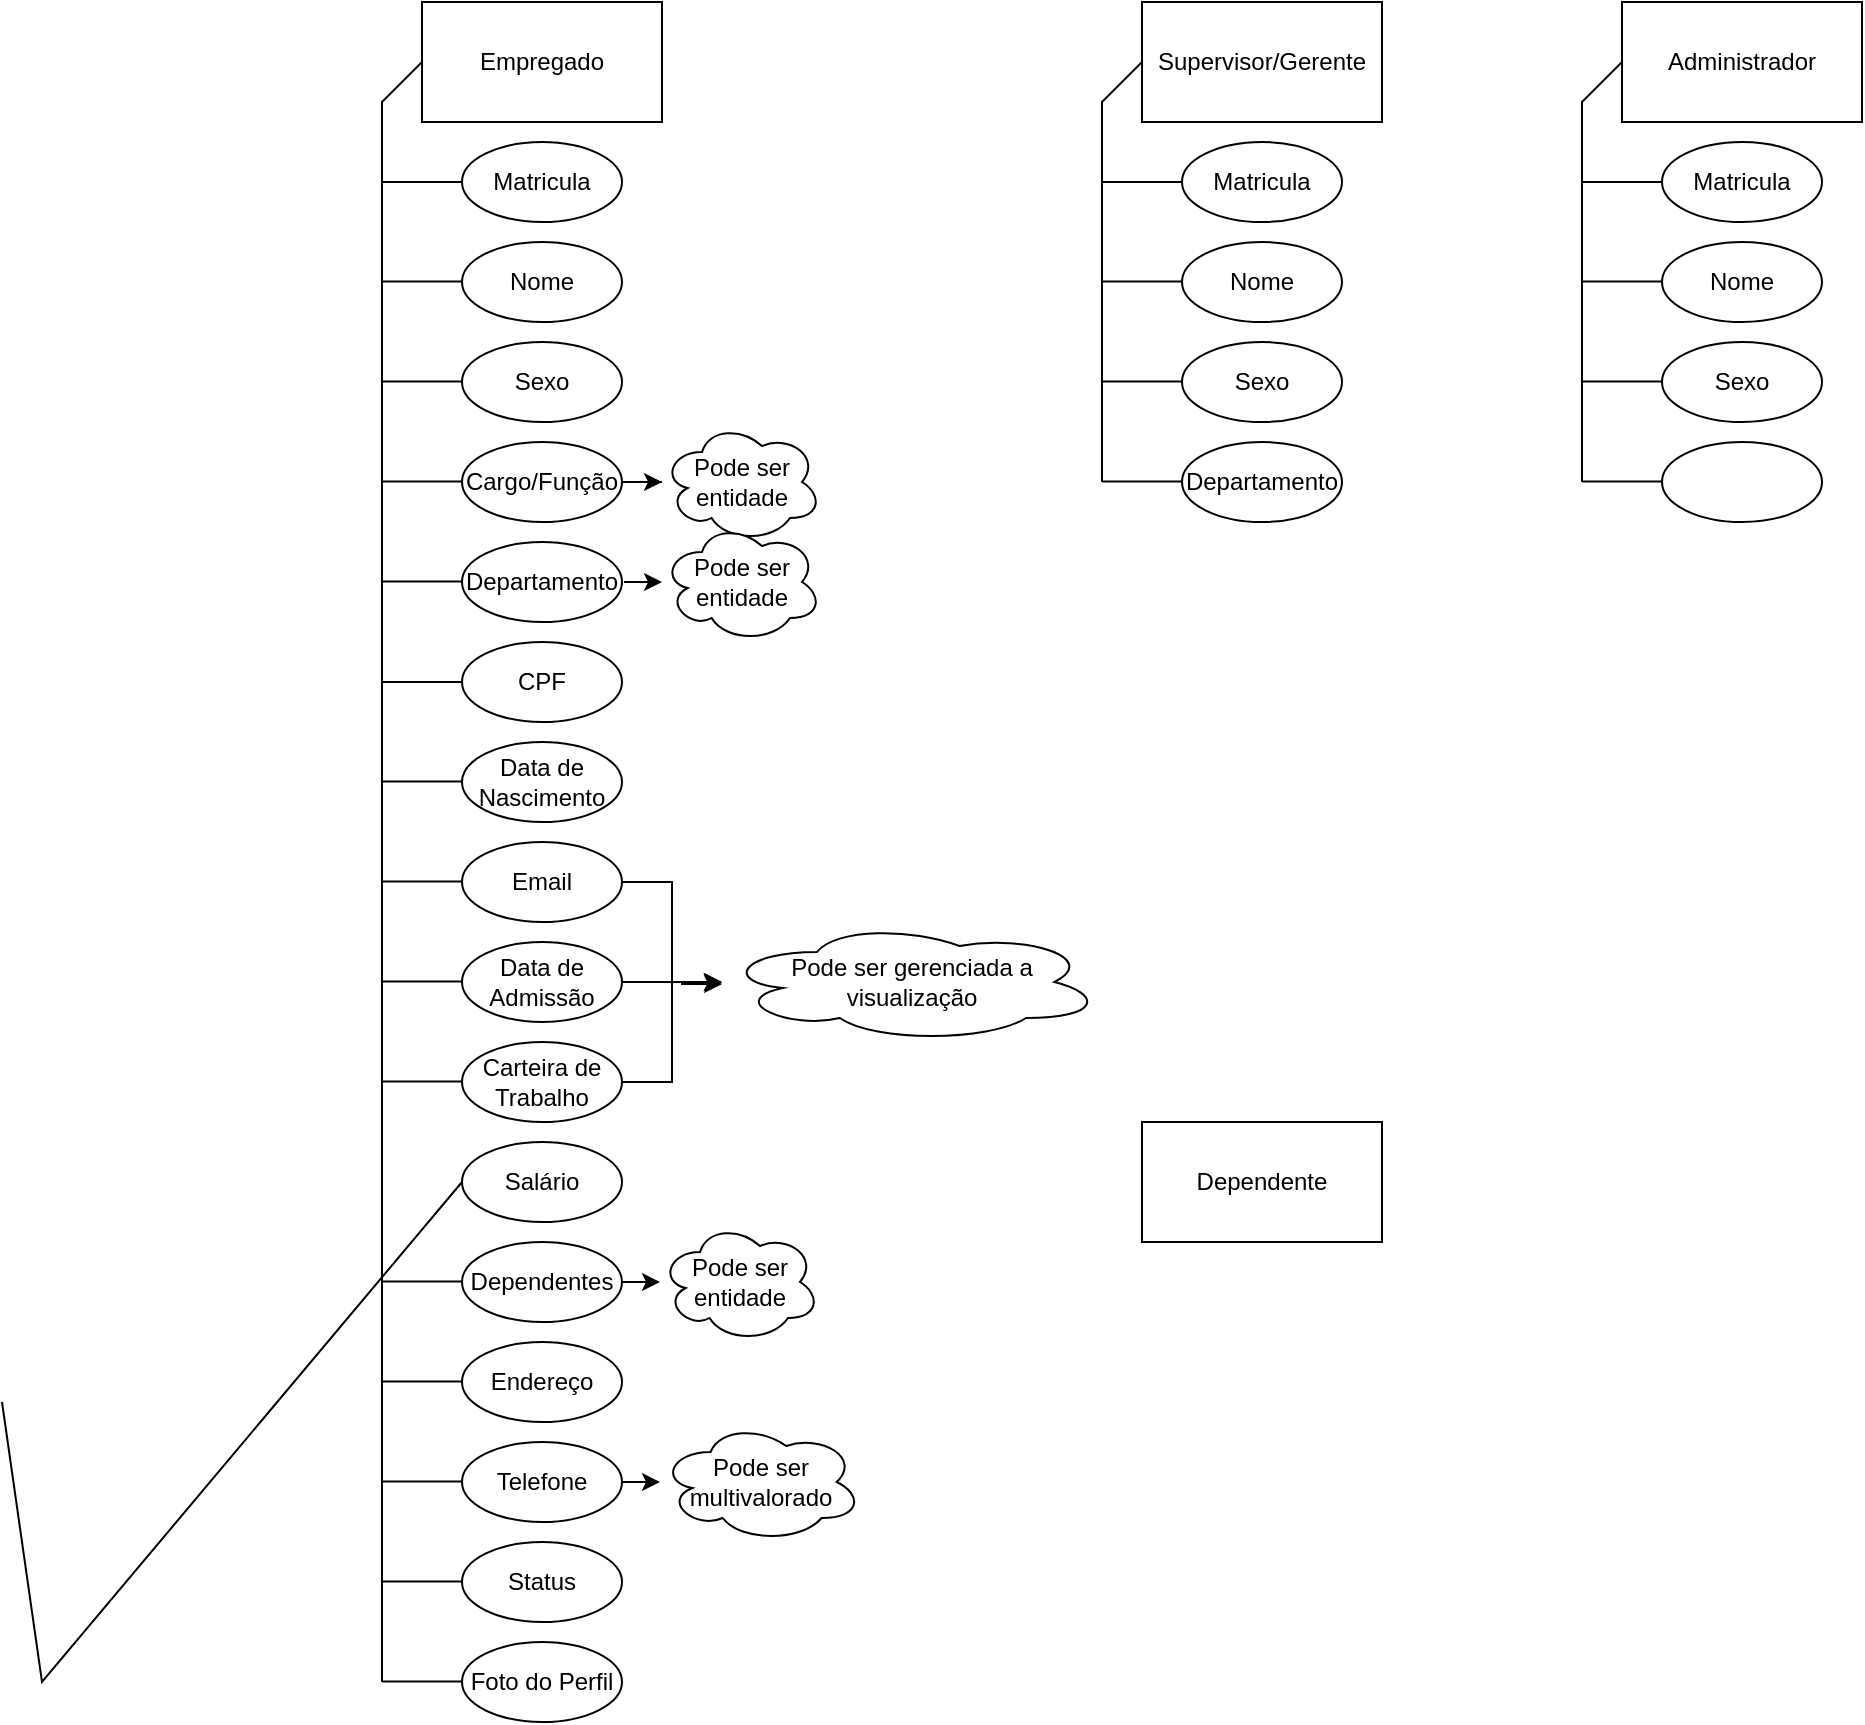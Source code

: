 <mxfile version="27.0.6">
  <diagram name="Página-1" id="8LC95lZn0kDKXFwpLl-Z">
    <mxGraphModel grid="1" page="1" gridSize="10" guides="1" tooltips="1" connect="1" arrows="1" fold="1" pageScale="1" pageWidth="827" pageHeight="1169" math="0" shadow="0">
      <root>
        <mxCell id="0" />
        <mxCell id="1" parent="0" />
        <mxCell id="HnynXfFEH7kMS9K4qjND-1" value="Empregado" style="rounded=0;whiteSpace=wrap;html=1;" vertex="1" parent="1">
          <mxGeometry x="40" y="140" width="120" height="60" as="geometry" />
        </mxCell>
        <mxCell id="HnynXfFEH7kMS9K4qjND-2" value="Dependente" style="whiteSpace=wrap;html=1;" vertex="1" parent="1">
          <mxGeometry x="400" y="700" width="120" height="60" as="geometry" />
        </mxCell>
        <mxCell id="HnynXfFEH7kMS9K4qjND-3" value="Administrador" style="whiteSpace=wrap;html=1;" vertex="1" parent="1">
          <mxGeometry x="640" y="140" width="120" height="60" as="geometry" />
        </mxCell>
        <mxCell id="HnynXfFEH7kMS9K4qjND-4" value="Matricula" style="ellipse;whiteSpace=wrap;html=1;" vertex="1" parent="1">
          <mxGeometry x="60" y="210" width="80" height="40" as="geometry" />
        </mxCell>
        <mxCell id="HnynXfFEH7kMS9K4qjND-5" value="Nome" style="ellipse;whiteSpace=wrap;html=1;" vertex="1" parent="1">
          <mxGeometry x="60" y="260" width="80" height="40" as="geometry" />
        </mxCell>
        <mxCell id="HnynXfFEH7kMS9K4qjND-6" value="Sexo" style="ellipse;whiteSpace=wrap;html=1;" vertex="1" parent="1">
          <mxGeometry x="60" y="310" width="80" height="40" as="geometry" />
        </mxCell>
        <mxCell id="J51-uR5fZS4ln4R7rHzA-50" value="" style="edgeStyle=orthogonalEdgeStyle;rounded=0;orthogonalLoop=1;jettySize=auto;html=1;" edge="1" parent="1" source="HnynXfFEH7kMS9K4qjND-7" target="J51-uR5fZS4ln4R7rHzA-49">
          <mxGeometry relative="1" as="geometry" />
        </mxCell>
        <mxCell id="HnynXfFEH7kMS9K4qjND-7" value="Cargo/Função" style="ellipse;whiteSpace=wrap;html=1;" vertex="1" parent="1">
          <mxGeometry x="60" y="360" width="80" height="40" as="geometry" />
        </mxCell>
        <mxCell id="HnynXfFEH7kMS9K4qjND-8" value="" style="endArrow=none;html=1;rounded=0;" edge="1" parent="1">
          <mxGeometry width="50" height="50" relative="1" as="geometry">
            <mxPoint x="20" y="980" as="sourcePoint" />
            <mxPoint x="40" y="170" as="targetPoint" />
            <Array as="points">
              <mxPoint x="20" y="190" />
            </Array>
          </mxGeometry>
        </mxCell>
        <mxCell id="HnynXfFEH7kMS9K4qjND-9" value="" style="endArrow=none;html=1;rounded=0;entryX=0;entryY=0.5;entryDx=0;entryDy=0;" edge="1" parent="1" target="HnynXfFEH7kMS9K4qjND-4">
          <mxGeometry width="50" height="50" relative="1" as="geometry">
            <mxPoint x="20" y="230" as="sourcePoint" />
            <mxPoint x="290" y="250" as="targetPoint" />
          </mxGeometry>
        </mxCell>
        <mxCell id="HnynXfFEH7kMS9K4qjND-10" value="Supervisor/Gerente" style="whiteSpace=wrap;html=1;" vertex="1" parent="1">
          <mxGeometry x="400" y="140" width="120" height="60" as="geometry" />
        </mxCell>
        <mxCell id="HnynXfFEH7kMS9K4qjND-11" value="" style="endArrow=none;html=1;rounded=0;entryX=0;entryY=0.5;entryDx=0;entryDy=0;" edge="1" parent="1">
          <mxGeometry width="50" height="50" relative="1" as="geometry">
            <mxPoint x="20" y="279.71" as="sourcePoint" />
            <mxPoint x="60" y="279.71" as="targetPoint" />
          </mxGeometry>
        </mxCell>
        <mxCell id="HnynXfFEH7kMS9K4qjND-12" value="" style="endArrow=none;html=1;rounded=0;entryX=0;entryY=0.5;entryDx=0;entryDy=0;" edge="1" parent="1">
          <mxGeometry width="50" height="50" relative="1" as="geometry">
            <mxPoint x="20" y="329.71" as="sourcePoint" />
            <mxPoint x="60" y="329.71" as="targetPoint" />
          </mxGeometry>
        </mxCell>
        <mxCell id="HnynXfFEH7kMS9K4qjND-13" value="" style="endArrow=none;html=1;rounded=0;entryX=0;entryY=0.5;entryDx=0;entryDy=0;" edge="1" parent="1">
          <mxGeometry width="50" height="50" relative="1" as="geometry">
            <mxPoint x="20" y="379.71" as="sourcePoint" />
            <mxPoint x="60" y="379.71" as="targetPoint" />
          </mxGeometry>
        </mxCell>
        <mxCell id="J51-uR5fZS4ln4R7rHzA-1" value="Matricula" style="ellipse;whiteSpace=wrap;html=1;" vertex="1" parent="1">
          <mxGeometry x="420" y="210" width="80" height="40" as="geometry" />
        </mxCell>
        <mxCell id="J51-uR5fZS4ln4R7rHzA-2" value="Nome" style="ellipse;whiteSpace=wrap;html=1;" vertex="1" parent="1">
          <mxGeometry x="420" y="260" width="80" height="40" as="geometry" />
        </mxCell>
        <mxCell id="J51-uR5fZS4ln4R7rHzA-3" value="Sexo" style="ellipse;whiteSpace=wrap;html=1;" vertex="1" parent="1">
          <mxGeometry x="420" y="310" width="80" height="40" as="geometry" />
        </mxCell>
        <mxCell id="J51-uR5fZS4ln4R7rHzA-4" value="" style="endArrow=none;html=1;rounded=0;" edge="1" parent="1">
          <mxGeometry width="50" height="50" relative="1" as="geometry">
            <mxPoint x="380" y="380" as="sourcePoint" />
            <mxPoint x="400" y="170" as="targetPoint" />
            <Array as="points">
              <mxPoint x="380" y="190" />
            </Array>
          </mxGeometry>
        </mxCell>
        <mxCell id="J51-uR5fZS4ln4R7rHzA-5" value="" style="endArrow=none;html=1;rounded=0;entryX=0;entryY=0.5;entryDx=0;entryDy=0;" edge="1" parent="1" target="J51-uR5fZS4ln4R7rHzA-1">
          <mxGeometry width="50" height="50" relative="1" as="geometry">
            <mxPoint x="380" y="230" as="sourcePoint" />
            <mxPoint x="650" y="250" as="targetPoint" />
          </mxGeometry>
        </mxCell>
        <mxCell id="J51-uR5fZS4ln4R7rHzA-6" value="" style="endArrow=none;html=1;rounded=0;entryX=0;entryY=0.5;entryDx=0;entryDy=0;" edge="1" parent="1">
          <mxGeometry width="50" height="50" relative="1" as="geometry">
            <mxPoint x="380" y="279.71" as="sourcePoint" />
            <mxPoint x="420" y="279.71" as="targetPoint" />
          </mxGeometry>
        </mxCell>
        <mxCell id="J51-uR5fZS4ln4R7rHzA-7" value="" style="endArrow=none;html=1;rounded=0;entryX=0;entryY=0.5;entryDx=0;entryDy=0;" edge="1" parent="1">
          <mxGeometry width="50" height="50" relative="1" as="geometry">
            <mxPoint x="380" y="329.71" as="sourcePoint" />
            <mxPoint x="420" y="329.71" as="targetPoint" />
          </mxGeometry>
        </mxCell>
        <mxCell id="J51-uR5fZS4ln4R7rHzA-8" value="Matricula" style="ellipse;whiteSpace=wrap;html=1;" vertex="1" parent="1">
          <mxGeometry x="660" y="210" width="80" height="40" as="geometry" />
        </mxCell>
        <mxCell id="J51-uR5fZS4ln4R7rHzA-9" value="Nome" style="ellipse;whiteSpace=wrap;html=1;" vertex="1" parent="1">
          <mxGeometry x="660" y="260" width="80" height="40" as="geometry" />
        </mxCell>
        <mxCell id="J51-uR5fZS4ln4R7rHzA-10" value="Sexo" style="ellipse;whiteSpace=wrap;html=1;" vertex="1" parent="1">
          <mxGeometry x="660" y="310" width="80" height="40" as="geometry" />
        </mxCell>
        <mxCell id="J51-uR5fZS4ln4R7rHzA-11" value="" style="endArrow=none;html=1;rounded=0;" edge="1" parent="1">
          <mxGeometry width="50" height="50" relative="1" as="geometry">
            <mxPoint x="620" y="380" as="sourcePoint" />
            <mxPoint x="640" y="170" as="targetPoint" />
            <Array as="points">
              <mxPoint x="620" y="190" />
            </Array>
          </mxGeometry>
        </mxCell>
        <mxCell id="J51-uR5fZS4ln4R7rHzA-12" value="" style="endArrow=none;html=1;rounded=0;entryX=0;entryY=0.5;entryDx=0;entryDy=0;" edge="1" parent="1" target="J51-uR5fZS4ln4R7rHzA-8">
          <mxGeometry width="50" height="50" relative="1" as="geometry">
            <mxPoint x="620" y="230" as="sourcePoint" />
            <mxPoint x="890" y="250" as="targetPoint" />
          </mxGeometry>
        </mxCell>
        <mxCell id="J51-uR5fZS4ln4R7rHzA-13" value="" style="endArrow=none;html=1;rounded=0;entryX=0;entryY=0.5;entryDx=0;entryDy=0;" edge="1" parent="1">
          <mxGeometry width="50" height="50" relative="1" as="geometry">
            <mxPoint x="620" y="279.71" as="sourcePoint" />
            <mxPoint x="660" y="279.71" as="targetPoint" />
          </mxGeometry>
        </mxCell>
        <mxCell id="J51-uR5fZS4ln4R7rHzA-14" value="" style="endArrow=none;html=1;rounded=0;entryX=0;entryY=0.5;entryDx=0;entryDy=0;" edge="1" parent="1">
          <mxGeometry width="50" height="50" relative="1" as="geometry">
            <mxPoint x="620" y="329.71" as="sourcePoint" />
            <mxPoint x="660" y="329.71" as="targetPoint" />
          </mxGeometry>
        </mxCell>
        <mxCell id="J51-uR5fZS4ln4R7rHzA-15" value="Departamento" style="ellipse;whiteSpace=wrap;html=1;" vertex="1" parent="1">
          <mxGeometry x="420" y="360" width="80" height="40" as="geometry" />
        </mxCell>
        <mxCell id="J51-uR5fZS4ln4R7rHzA-16" value="" style="endArrow=none;html=1;rounded=0;entryX=0;entryY=0.5;entryDx=0;entryDy=0;" edge="1" parent="1">
          <mxGeometry width="50" height="50" relative="1" as="geometry">
            <mxPoint x="380" y="379.71" as="sourcePoint" />
            <mxPoint x="420" y="379.71" as="targetPoint" />
          </mxGeometry>
        </mxCell>
        <mxCell id="J51-uR5fZS4ln4R7rHzA-17" value="" style="ellipse;whiteSpace=wrap;html=1;" vertex="1" parent="1">
          <mxGeometry x="660" y="360" width="80" height="40" as="geometry" />
        </mxCell>
        <mxCell id="J51-uR5fZS4ln4R7rHzA-18" value="" style="endArrow=none;html=1;rounded=0;entryX=0;entryY=0.5;entryDx=0;entryDy=0;" edge="1" parent="1">
          <mxGeometry width="50" height="50" relative="1" as="geometry">
            <mxPoint x="620" y="379.71" as="sourcePoint" />
            <mxPoint x="660" y="379.71" as="targetPoint" />
          </mxGeometry>
        </mxCell>
        <mxCell id="J51-uR5fZS4ln4R7rHzA-19" value="Departamento" style="ellipse;whiteSpace=wrap;html=1;" vertex="1" parent="1">
          <mxGeometry x="60" y="410" width="80" height="40" as="geometry" />
        </mxCell>
        <mxCell id="J51-uR5fZS4ln4R7rHzA-20" value="" style="endArrow=none;html=1;rounded=0;entryX=0;entryY=0.5;entryDx=0;entryDy=0;" edge="1" parent="1">
          <mxGeometry width="50" height="50" relative="1" as="geometry">
            <mxPoint x="20" y="429.71" as="sourcePoint" />
            <mxPoint x="60" y="429.71" as="targetPoint" />
          </mxGeometry>
        </mxCell>
        <mxCell id="J51-uR5fZS4ln4R7rHzA-23" value="CPF" style="ellipse;whiteSpace=wrap;html=1;" vertex="1" parent="1">
          <mxGeometry x="60" y="460" width="80" height="40" as="geometry" />
        </mxCell>
        <mxCell id="J51-uR5fZS4ln4R7rHzA-24" value="Data de Nascimento" style="ellipse;whiteSpace=wrap;html=1;" vertex="1" parent="1">
          <mxGeometry x="60" y="510" width="80" height="40" as="geometry" />
        </mxCell>
        <mxCell id="J51-uR5fZS4ln4R7rHzA-69" value="" style="edgeStyle=orthogonalEdgeStyle;rounded=0;orthogonalLoop=1;jettySize=auto;html=1;" edge="1" parent="1" source="J51-uR5fZS4ln4R7rHzA-25" target="J51-uR5fZS4ln4R7rHzA-67">
          <mxGeometry relative="1" as="geometry" />
        </mxCell>
        <mxCell id="J51-uR5fZS4ln4R7rHzA-25" value="Email" style="ellipse;whiteSpace=wrap;html=1;" vertex="1" parent="1">
          <mxGeometry x="60" y="560" width="80" height="40" as="geometry" />
        </mxCell>
        <mxCell id="J51-uR5fZS4ln4R7rHzA-26" value="Data de Admissão" style="ellipse;whiteSpace=wrap;html=1;" vertex="1" parent="1">
          <mxGeometry x="60" y="610" width="80" height="40" as="geometry" />
        </mxCell>
        <mxCell id="J51-uR5fZS4ln4R7rHzA-27" value="" style="endArrow=none;html=1;rounded=0;entryX=0;entryY=0.5;entryDx=0;entryDy=0;" edge="1" parent="1" target="J51-uR5fZS4ln4R7rHzA-23">
          <mxGeometry width="50" height="50" relative="1" as="geometry">
            <mxPoint x="20" y="480" as="sourcePoint" />
            <mxPoint x="290" y="500" as="targetPoint" />
          </mxGeometry>
        </mxCell>
        <mxCell id="J51-uR5fZS4ln4R7rHzA-28" value="" style="endArrow=none;html=1;rounded=0;entryX=0;entryY=0.5;entryDx=0;entryDy=0;" edge="1" parent="1">
          <mxGeometry width="50" height="50" relative="1" as="geometry">
            <mxPoint x="20" y="529.71" as="sourcePoint" />
            <mxPoint x="60" y="529.71" as="targetPoint" />
          </mxGeometry>
        </mxCell>
        <mxCell id="J51-uR5fZS4ln4R7rHzA-29" value="" style="endArrow=none;html=1;rounded=0;entryX=0;entryY=0.5;entryDx=0;entryDy=0;" edge="1" parent="1">
          <mxGeometry width="50" height="50" relative="1" as="geometry">
            <mxPoint x="20" y="579.71" as="sourcePoint" />
            <mxPoint x="60" y="579.71" as="targetPoint" />
          </mxGeometry>
        </mxCell>
        <mxCell id="J51-uR5fZS4ln4R7rHzA-30" value="" style="endArrow=none;html=1;rounded=0;entryX=0;entryY=0.5;entryDx=0;entryDy=0;" edge="1" parent="1">
          <mxGeometry width="50" height="50" relative="1" as="geometry">
            <mxPoint x="20" y="629.71" as="sourcePoint" />
            <mxPoint x="60" y="629.71" as="targetPoint" />
          </mxGeometry>
        </mxCell>
        <mxCell id="J51-uR5fZS4ln4R7rHzA-70" value="" style="edgeStyle=orthogonalEdgeStyle;rounded=0;orthogonalLoop=1;jettySize=auto;html=1;" edge="1" parent="1" source="J51-uR5fZS4ln4R7rHzA-31" target="J51-uR5fZS4ln4R7rHzA-67">
          <mxGeometry relative="1" as="geometry" />
        </mxCell>
        <mxCell id="J51-uR5fZS4ln4R7rHzA-31" value="Carteira de Trabalho" style="ellipse;whiteSpace=wrap;html=1;" vertex="1" parent="1">
          <mxGeometry x="60" y="660" width="80" height="40" as="geometry" />
        </mxCell>
        <mxCell id="J51-uR5fZS4ln4R7rHzA-32" value="" style="endArrow=none;html=1;rounded=0;entryX=0;entryY=0.5;entryDx=0;entryDy=0;" edge="1" parent="1">
          <mxGeometry width="50" height="50" relative="1" as="geometry">
            <mxPoint x="20" y="679.71" as="sourcePoint" />
            <mxPoint x="60" y="679.71" as="targetPoint" />
          </mxGeometry>
        </mxCell>
        <mxCell id="J51-uR5fZS4ln4R7rHzA-35" value="Salário" style="ellipse;whiteSpace=wrap;html=1;" vertex="1" parent="1">
          <mxGeometry x="60" y="710" width="80" height="40" as="geometry" />
        </mxCell>
        <mxCell id="J51-uR5fZS4ln4R7rHzA-36" value="Dependentes" style="ellipse;whiteSpace=wrap;html=1;" vertex="1" parent="1">
          <mxGeometry x="60" y="760" width="80" height="40" as="geometry" />
        </mxCell>
        <mxCell id="J51-uR5fZS4ln4R7rHzA-37" value="Endereço" style="ellipse;whiteSpace=wrap;html=1;" vertex="1" parent="1">
          <mxGeometry x="60" y="810" width="80" height="40" as="geometry" />
        </mxCell>
        <mxCell id="J51-uR5fZS4ln4R7rHzA-38" value="Telefone" style="ellipse;whiteSpace=wrap;html=1;" vertex="1" parent="1">
          <mxGeometry x="60" y="860" width="80" height="40" as="geometry" />
        </mxCell>
        <mxCell id="J51-uR5fZS4ln4R7rHzA-39" value="" style="endArrow=none;html=1;rounded=0;entryX=0;entryY=0.5;entryDx=0;entryDy=0;" edge="1" parent="1" target="J51-uR5fZS4ln4R7rHzA-35">
          <mxGeometry width="50" height="50" relative="1" as="geometry">
            <mxPoint x="-170" y="840" as="sourcePoint" />
            <mxPoint x="290" y="750" as="targetPoint" />
            <Array as="points">
              <mxPoint x="-150" y="980" />
            </Array>
          </mxGeometry>
        </mxCell>
        <mxCell id="J51-uR5fZS4ln4R7rHzA-40" value="" style="endArrow=none;html=1;rounded=0;entryX=0;entryY=0.5;entryDx=0;entryDy=0;" edge="1" parent="1">
          <mxGeometry width="50" height="50" relative="1" as="geometry">
            <mxPoint x="20" y="779.71" as="sourcePoint" />
            <mxPoint x="60" y="779.71" as="targetPoint" />
          </mxGeometry>
        </mxCell>
        <mxCell id="J51-uR5fZS4ln4R7rHzA-41" value="" style="endArrow=none;html=1;rounded=0;entryX=0;entryY=0.5;entryDx=0;entryDy=0;" edge="1" parent="1">
          <mxGeometry width="50" height="50" relative="1" as="geometry">
            <mxPoint x="20" y="829.71" as="sourcePoint" />
            <mxPoint x="60" y="829.71" as="targetPoint" />
          </mxGeometry>
        </mxCell>
        <mxCell id="J51-uR5fZS4ln4R7rHzA-42" value="" style="endArrow=none;html=1;rounded=0;entryX=0;entryY=0.5;entryDx=0;entryDy=0;" edge="1" parent="1">
          <mxGeometry width="50" height="50" relative="1" as="geometry">
            <mxPoint x="20" y="879.71" as="sourcePoint" />
            <mxPoint x="60" y="879.71" as="targetPoint" />
          </mxGeometry>
        </mxCell>
        <mxCell id="J51-uR5fZS4ln4R7rHzA-43" value="Status" style="ellipse;whiteSpace=wrap;html=1;" vertex="1" parent="1">
          <mxGeometry x="60" y="910" width="80" height="40" as="geometry" />
        </mxCell>
        <mxCell id="J51-uR5fZS4ln4R7rHzA-44" value="" style="endArrow=none;html=1;rounded=0;entryX=0;entryY=0.5;entryDx=0;entryDy=0;" edge="1" parent="1">
          <mxGeometry width="50" height="50" relative="1" as="geometry">
            <mxPoint x="20" y="929.71" as="sourcePoint" />
            <mxPoint x="60" y="929.71" as="targetPoint" />
          </mxGeometry>
        </mxCell>
        <mxCell id="J51-uR5fZS4ln4R7rHzA-45" value="Foto do Perfil" style="ellipse;whiteSpace=wrap;html=1;" vertex="1" parent="1">
          <mxGeometry x="60" y="960" width="80" height="40" as="geometry" />
        </mxCell>
        <mxCell id="J51-uR5fZS4ln4R7rHzA-46" value="" style="endArrow=none;html=1;rounded=0;entryX=0;entryY=0.5;entryDx=0;entryDy=0;" edge="1" parent="1">
          <mxGeometry width="50" height="50" relative="1" as="geometry">
            <mxPoint x="20" y="979.71" as="sourcePoint" />
            <mxPoint x="60" y="979.71" as="targetPoint" />
          </mxGeometry>
        </mxCell>
        <mxCell id="J51-uR5fZS4ln4R7rHzA-49" value="Pode ser entidade" style="ellipse;shape=cloud;whiteSpace=wrap;html=1;" vertex="1" parent="1">
          <mxGeometry x="160" y="350" width="80" height="60" as="geometry" />
        </mxCell>
        <mxCell id="J51-uR5fZS4ln4R7rHzA-54" value="Pode ser entidade" style="ellipse;shape=cloud;whiteSpace=wrap;html=1;" vertex="1" parent="1">
          <mxGeometry x="160" y="400" width="80" height="60" as="geometry" />
        </mxCell>
        <mxCell id="J51-uR5fZS4ln4R7rHzA-57" value="" style="edgeStyle=orthogonalEdgeStyle;rounded=0;orthogonalLoop=1;jettySize=auto;html=1;" edge="1" parent="1">
          <mxGeometry relative="1" as="geometry">
            <mxPoint x="141" y="430" as="sourcePoint" />
            <mxPoint x="160" y="430" as="targetPoint" />
          </mxGeometry>
        </mxCell>
        <mxCell id="J51-uR5fZS4ln4R7rHzA-60" value="Pode ser entidade" style="ellipse;shape=cloud;whiteSpace=wrap;html=1;" vertex="1" parent="1">
          <mxGeometry x="159" y="750" width="80" height="60" as="geometry" />
        </mxCell>
        <mxCell id="J51-uR5fZS4ln4R7rHzA-61" value="" style="edgeStyle=orthogonalEdgeStyle;rounded=0;orthogonalLoop=1;jettySize=auto;html=1;" edge="1" parent="1">
          <mxGeometry relative="1" as="geometry">
            <mxPoint x="140" y="780" as="sourcePoint" />
            <mxPoint x="159" y="780" as="targetPoint" />
          </mxGeometry>
        </mxCell>
        <mxCell id="J51-uR5fZS4ln4R7rHzA-65" value="Pode ser multivalorado" style="ellipse;shape=cloud;whiteSpace=wrap;html=1;" vertex="1" parent="1">
          <mxGeometry x="159" y="850" width="101" height="60" as="geometry" />
        </mxCell>
        <mxCell id="J51-uR5fZS4ln4R7rHzA-66" value="" style="edgeStyle=orthogonalEdgeStyle;rounded=0;orthogonalLoop=1;jettySize=auto;html=1;" edge="1" parent="1">
          <mxGeometry relative="1" as="geometry">
            <mxPoint x="140" y="880" as="sourcePoint" />
            <mxPoint x="159" y="880" as="targetPoint" />
          </mxGeometry>
        </mxCell>
        <mxCell id="J51-uR5fZS4ln4R7rHzA-67" value="Pode ser gerenciada a visualização" style="ellipse;shape=cloud;whiteSpace=wrap;html=1;" vertex="1" parent="1">
          <mxGeometry x="190" y="600" width="190" height="60" as="geometry" />
        </mxCell>
        <mxCell id="J51-uR5fZS4ln4R7rHzA-68" value="" style="edgeStyle=orthogonalEdgeStyle;rounded=0;orthogonalLoop=1;jettySize=auto;html=1;" edge="1" parent="1" target="J51-uR5fZS4ln4R7rHzA-67">
          <mxGeometry relative="1" as="geometry">
            <mxPoint x="140" y="630" as="sourcePoint" />
            <mxPoint x="159" y="630" as="targetPoint" />
            <Array as="points">
              <mxPoint x="170" y="631" />
            </Array>
          </mxGeometry>
        </mxCell>
      </root>
    </mxGraphModel>
  </diagram>
</mxfile>
